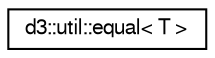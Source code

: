 digraph "Graphical Class Hierarchy"
{
  edge [fontname="FreeSans",fontsize="10",labelfontname="FreeSans",labelfontsize="10"];
  node [fontname="FreeSans",fontsize="10",shape=record];
  rankdir="LR";
  Node1 [label="d3::util::equal\< T \>",height=0.2,width=0.4,color="black", fillcolor="white", style="filled",URL="$structd3_1_1util_1_1equal.html"];
}
